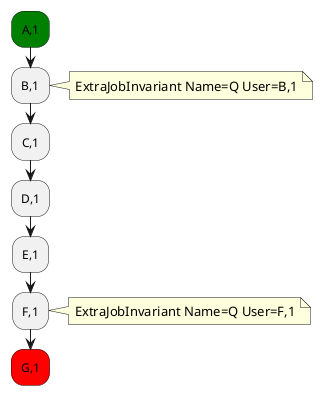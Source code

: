 /'

Tutorial - Extra Job Invariant User Definition
  
'/

@startuml 
      #green:A,1;
      :B,1;
      note right 
        ExtraJobInvariant Name=Q User=B,1
      end note
      :C,1;
      :D,1;
      :E,1;
      :F,1;
      note right 
        ExtraJobInvariant Name=Q User=F,1
      end note
      #red:G,1;
@enduml